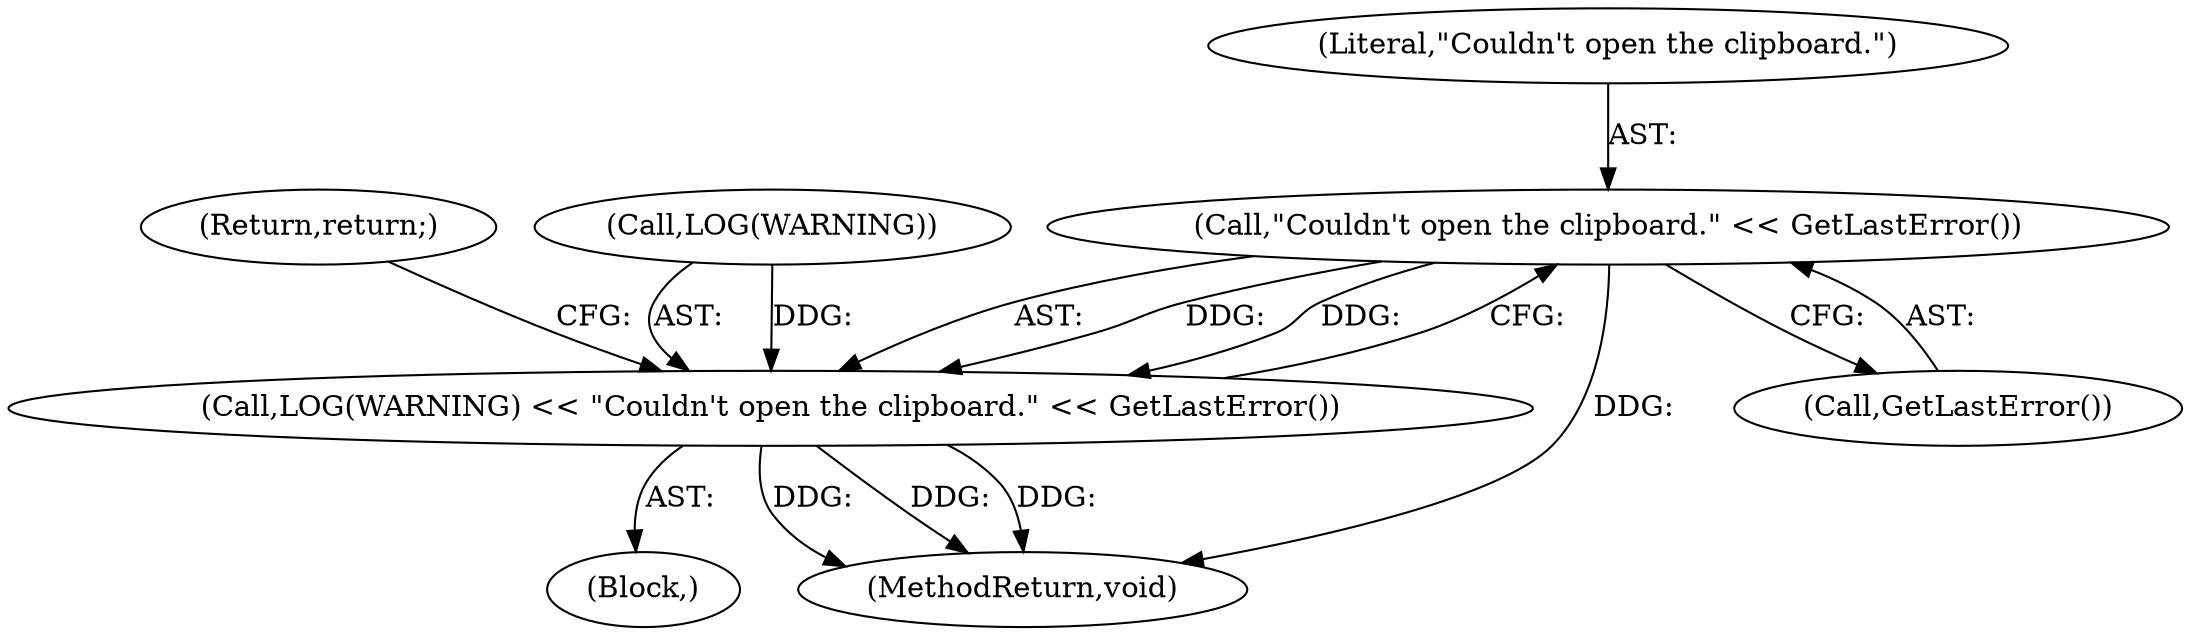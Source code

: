 digraph "0_Chrome_e93dc535728da259ec16d1c3cc393f80b25f64ae_0@API" {
"1000116" [label="(Call,\"Couldn't open the clipboard.\" << GetLastError())"];
"1000113" [label="(Call,LOG(WARNING) << \"Couldn't open the clipboard.\" << GetLastError())"];
"1000116" [label="(Call,\"Couldn't open the clipboard.\" << GetLastError())"];
"1000112" [label="(Block,)"];
"1000119" [label="(Return,return;)"];
"1000117" [label="(Literal,\"Couldn't open the clipboard.\")"];
"1000162" [label="(MethodReturn,void)"];
"1000118" [label="(Call,GetLastError())"];
"1000113" [label="(Call,LOG(WARNING) << \"Couldn't open the clipboard.\" << GetLastError())"];
"1000114" [label="(Call,LOG(WARNING))"];
"1000116" -> "1000113"  [label="AST: "];
"1000116" -> "1000118"  [label="CFG: "];
"1000117" -> "1000116"  [label="AST: "];
"1000118" -> "1000116"  [label="AST: "];
"1000113" -> "1000116"  [label="CFG: "];
"1000116" -> "1000162"  [label="DDG: "];
"1000116" -> "1000113"  [label="DDG: "];
"1000116" -> "1000113"  [label="DDG: "];
"1000113" -> "1000112"  [label="AST: "];
"1000114" -> "1000113"  [label="AST: "];
"1000119" -> "1000113"  [label="CFG: "];
"1000113" -> "1000162"  [label="DDG: "];
"1000113" -> "1000162"  [label="DDG: "];
"1000113" -> "1000162"  [label="DDG: "];
"1000114" -> "1000113"  [label="DDG: "];
}
